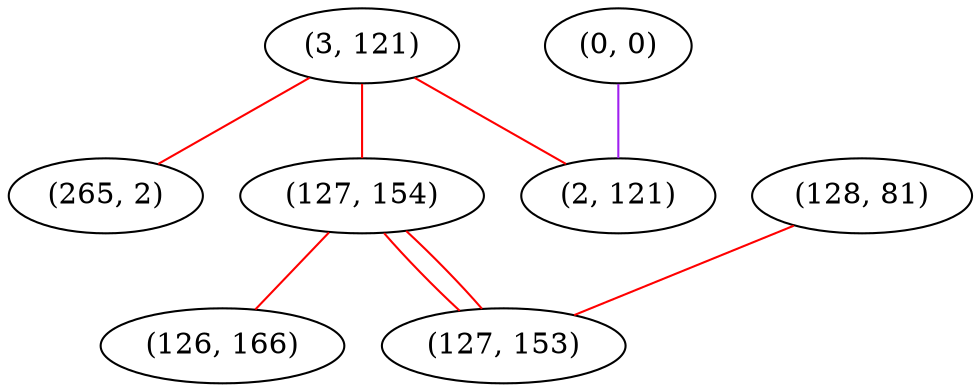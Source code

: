 graph "" {
"(3, 121)";
"(265, 2)";
"(127, 154)";
"(128, 81)";
"(0, 0)";
"(2, 121)";
"(127, 153)";
"(126, 166)";
"(3, 121)" -- "(265, 2)"  [color=red, key=0, weight=1];
"(3, 121)" -- "(127, 154)"  [color=red, key=0, weight=1];
"(3, 121)" -- "(2, 121)"  [color=red, key=0, weight=1];
"(127, 154)" -- "(127, 153)"  [color=red, key=0, weight=1];
"(127, 154)" -- "(127, 153)"  [color=red, key=1, weight=1];
"(127, 154)" -- "(126, 166)"  [color=red, key=0, weight=1];
"(128, 81)" -- "(127, 153)"  [color=red, key=0, weight=1];
"(0, 0)" -- "(2, 121)"  [color=purple, key=0, weight=4];
}
